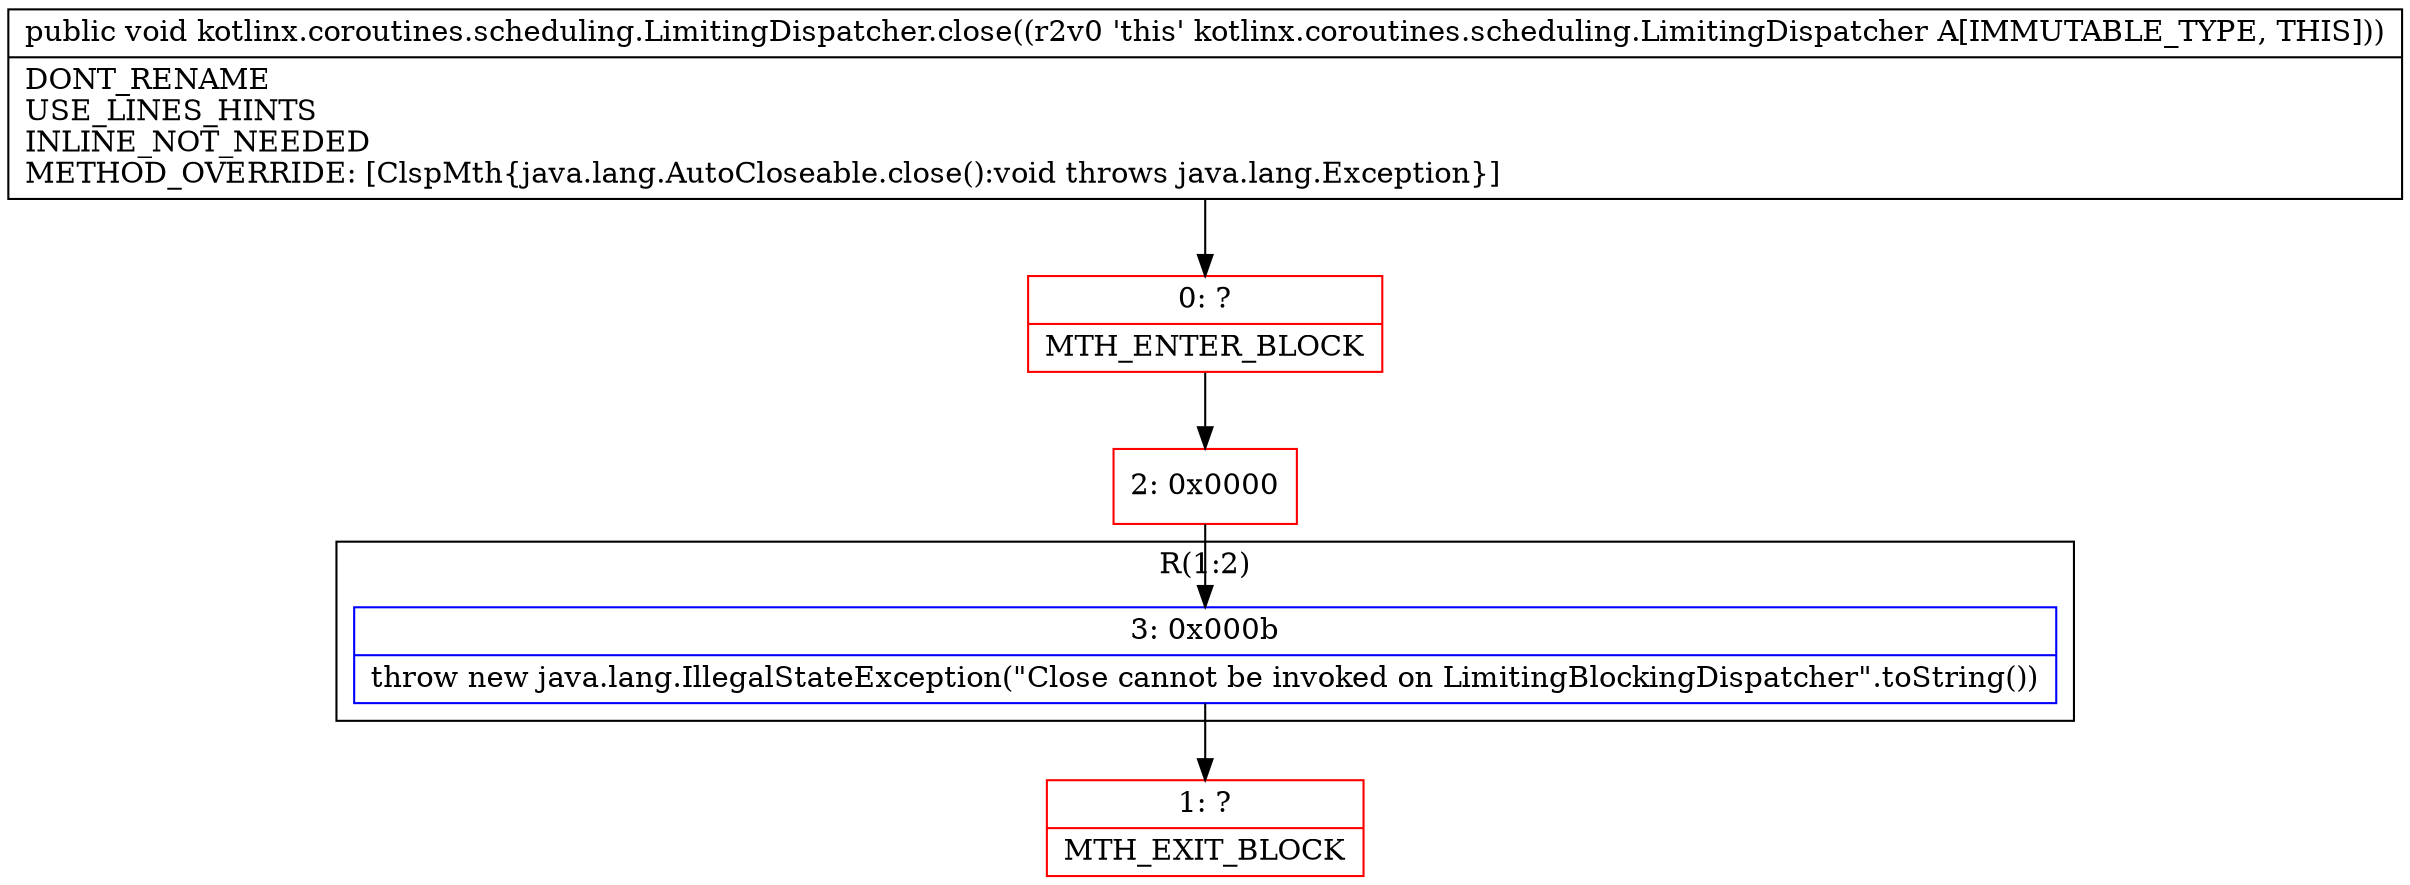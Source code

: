 digraph "CFG forkotlinx.coroutines.scheduling.LimitingDispatcher.close()V" {
subgraph cluster_Region_1615036893 {
label = "R(1:2)";
node [shape=record,color=blue];
Node_3 [shape=record,label="{3\:\ 0x000b|throw new java.lang.IllegalStateException(\"Close cannot be invoked on LimitingBlockingDispatcher\".toString())\l}"];
}
Node_0 [shape=record,color=red,label="{0\:\ ?|MTH_ENTER_BLOCK\l}"];
Node_2 [shape=record,color=red,label="{2\:\ 0x0000}"];
Node_1 [shape=record,color=red,label="{1\:\ ?|MTH_EXIT_BLOCK\l}"];
MethodNode[shape=record,label="{public void kotlinx.coroutines.scheduling.LimitingDispatcher.close((r2v0 'this' kotlinx.coroutines.scheduling.LimitingDispatcher A[IMMUTABLE_TYPE, THIS]))  | DONT_RENAME\lUSE_LINES_HINTS\lINLINE_NOT_NEEDED\lMETHOD_OVERRIDE: [ClspMth\{java.lang.AutoCloseable.close():void throws java.lang.Exception\}]\l}"];
MethodNode -> Node_0;Node_3 -> Node_1;
Node_0 -> Node_2;
Node_2 -> Node_3;
}

